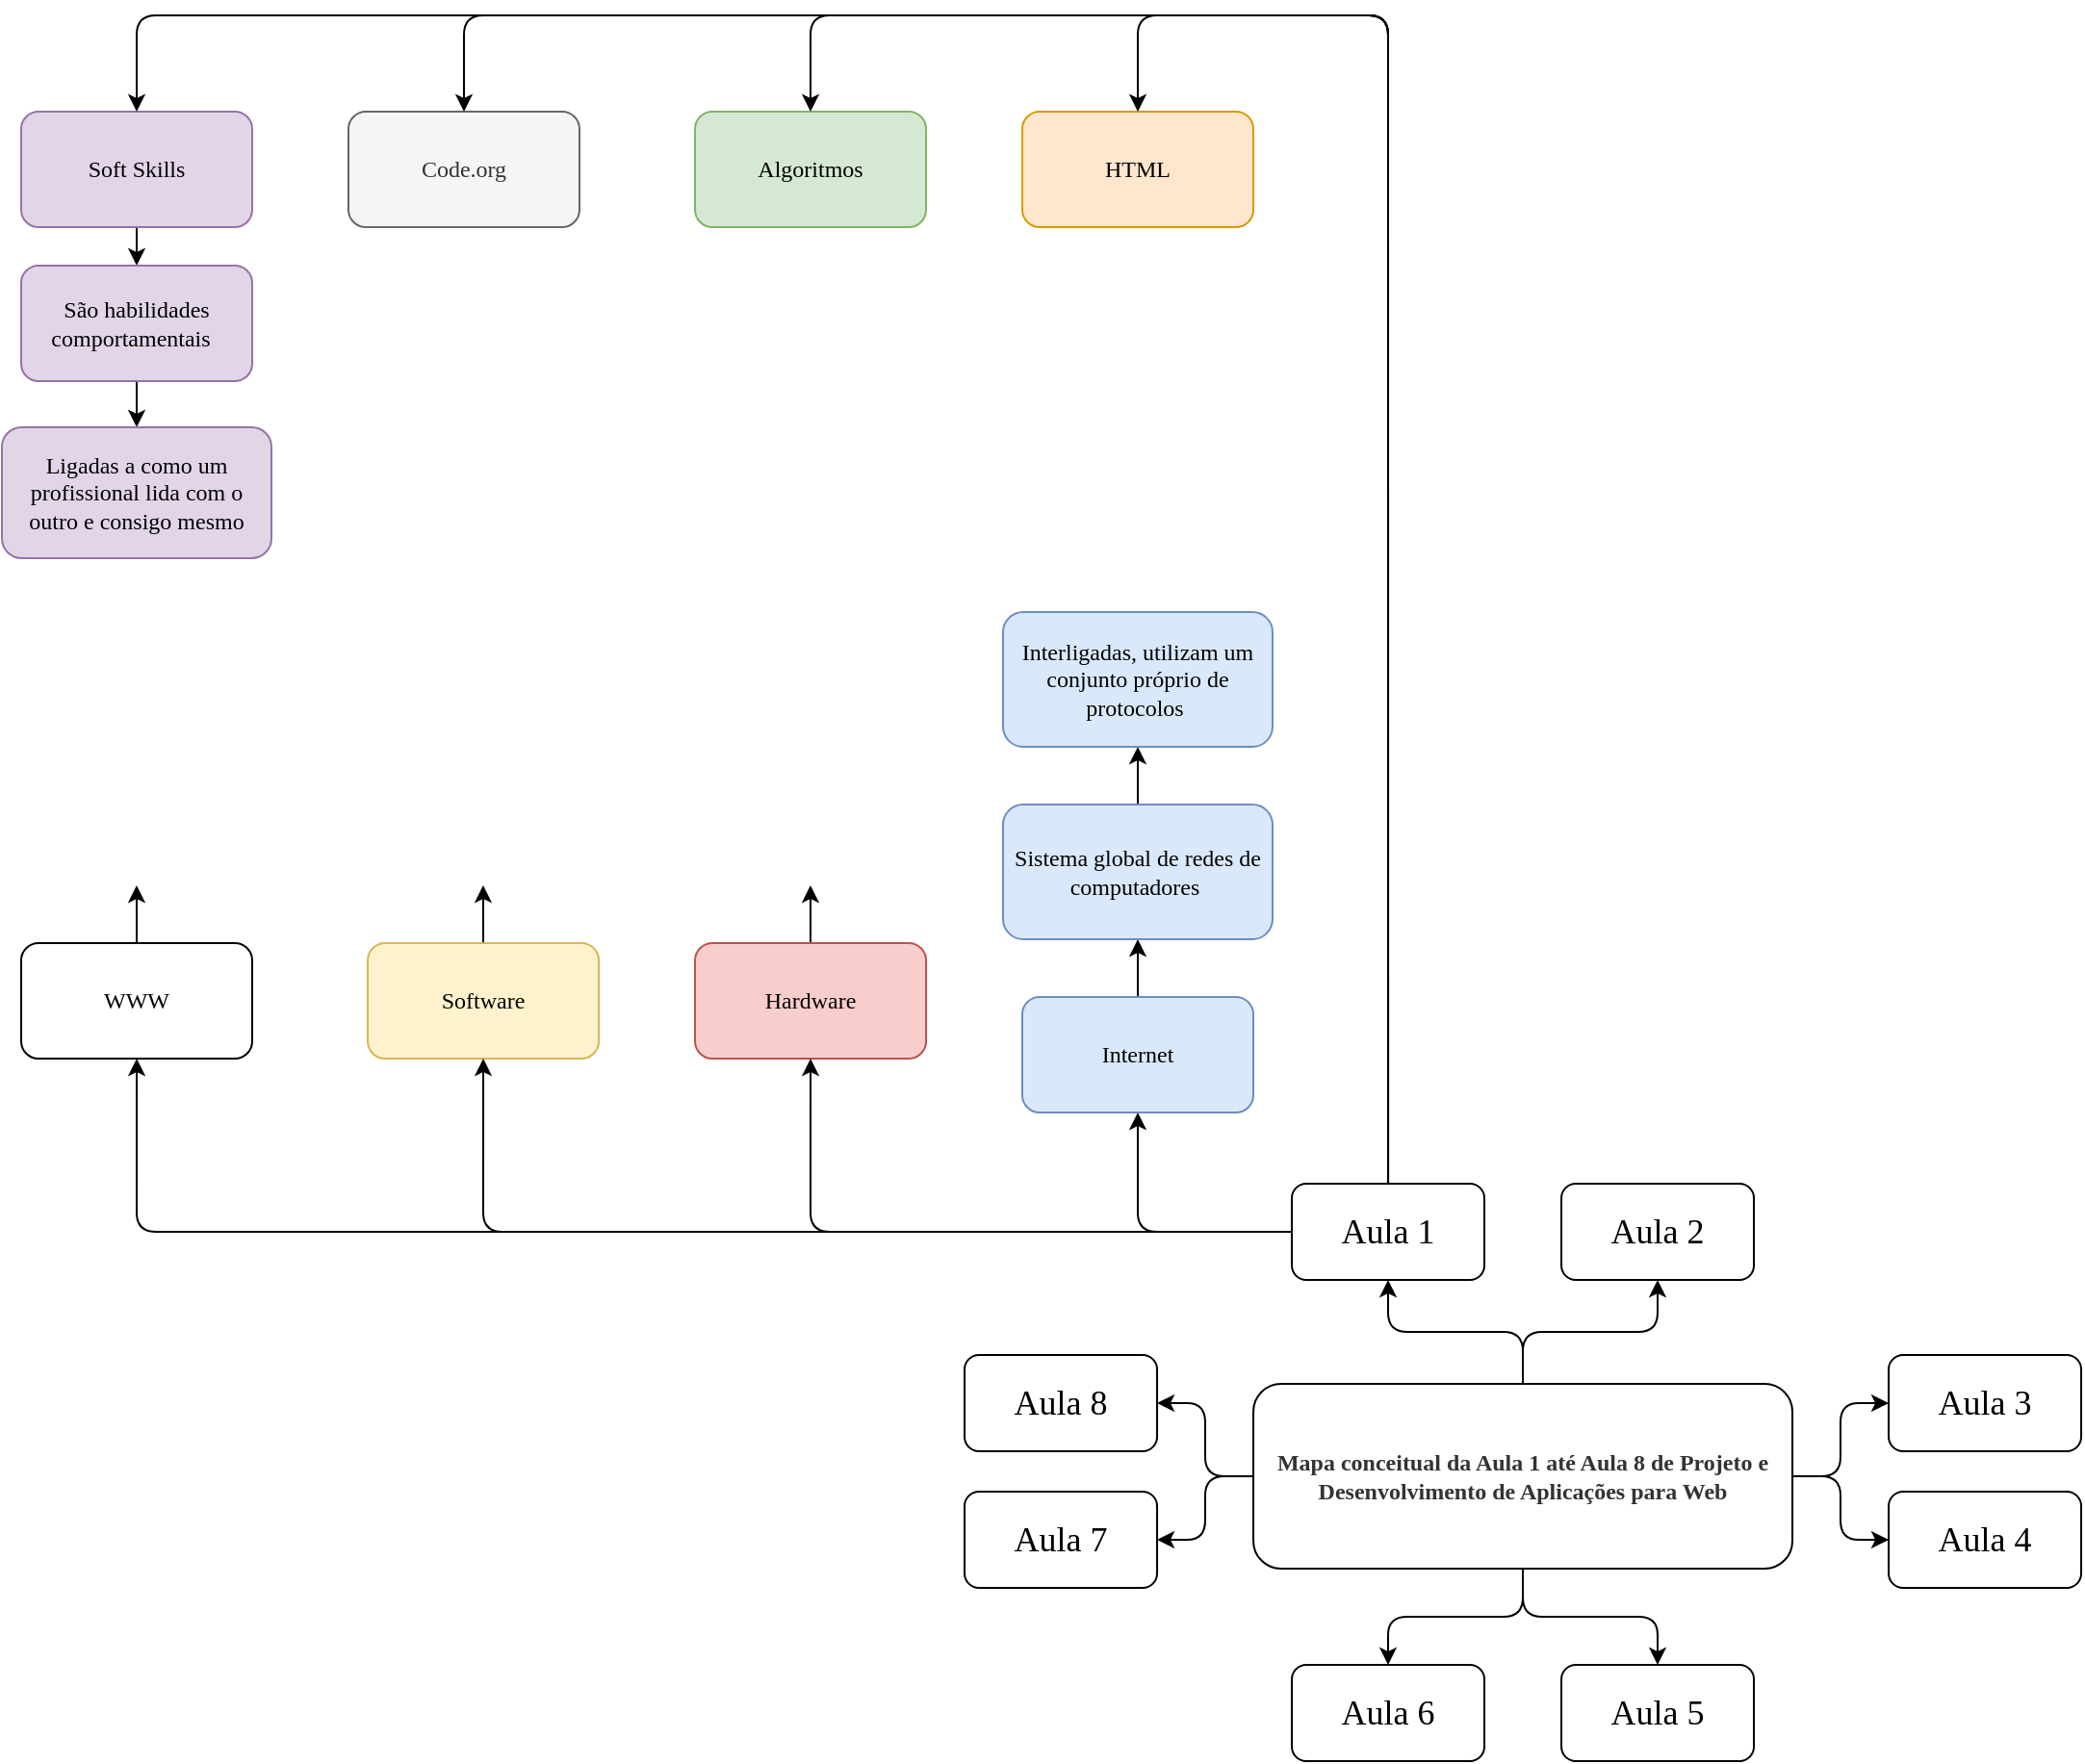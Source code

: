 <mxfile version="17.5.0" type="github"><diagram id="QyEJgXoEOEQSnqgT4BB6" name="Page-1"><mxGraphModel dx="1497" dy="776" grid="1" gridSize="10" guides="1" tooltips="1" connect="1" arrows="1" fold="1" page="1" pageScale="1" pageWidth="3300" pageHeight="2339" math="0" shadow="0"><root><mxCell id="0"/><mxCell id="1" parent="0"/><mxCell id="gb70pEuvpdJBa86swqlE-16" value="" style="edgeStyle=orthogonalEdgeStyle;rounded=1;orthogonalLoop=1;jettySize=auto;html=1;fontFamily=Verdana;fontSize=12;" edge="1" parent="1" source="gb70pEuvpdJBa86swqlE-2" target="gb70pEuvpdJBa86swqlE-9"><mxGeometry relative="1" as="geometry"/></mxCell><mxCell id="gb70pEuvpdJBa86swqlE-17" value="" style="edgeStyle=orthogonalEdgeStyle;rounded=1;orthogonalLoop=1;jettySize=auto;html=1;fontFamily=Verdana;fontSize=12;" edge="1" parent="1" source="gb70pEuvpdJBa86swqlE-2" target="gb70pEuvpdJBa86swqlE-13"><mxGeometry relative="1" as="geometry"/></mxCell><mxCell id="gb70pEuvpdJBa86swqlE-18" value="" style="edgeStyle=orthogonalEdgeStyle;rounded=1;orthogonalLoop=1;jettySize=auto;html=1;fontFamily=Verdana;fontSize=12;" edge="1" parent="1" source="gb70pEuvpdJBa86swqlE-2" target="gb70pEuvpdJBa86swqlE-11"><mxGeometry relative="1" as="geometry"/></mxCell><mxCell id="gb70pEuvpdJBa86swqlE-19" value="" style="edgeStyle=orthogonalEdgeStyle;rounded=1;orthogonalLoop=1;jettySize=auto;html=1;fontFamily=Verdana;fontSize=12;" edge="1" parent="1" source="gb70pEuvpdJBa86swqlE-2" target="gb70pEuvpdJBa86swqlE-15"><mxGeometry relative="1" as="geometry"/></mxCell><mxCell id="gb70pEuvpdJBa86swqlE-2" value="&lt;span style=&quot;color: rgb(51 , 51 , 51)&quot;&gt;Mapa conceitual da Aula 1 até Aula 8 de Projeto e Desenvolvimento de Aplicações para Web&lt;/span&gt;" style="rounded=1;whiteSpace=wrap;html=1;fontStyle=1;fontFamily=Verdana;" vertex="1" parent="1"><mxGeometry x="1640.02" y="1201" width="280" height="96" as="geometry"/></mxCell><mxCell id="gb70pEuvpdJBa86swqlE-26" value="" style="edgeStyle=orthogonalEdgeStyle;rounded=1;orthogonalLoop=1;jettySize=auto;html=1;fontFamily=Verdana;fontSize=12;" edge="1" parent="1" source="gb70pEuvpdJBa86swqlE-6" target="gb70pEuvpdJBa86swqlE-25"><mxGeometry relative="1" as="geometry"/></mxCell><mxCell id="gb70pEuvpdJBa86swqlE-6" value="&lt;font style=&quot;font-size: 18px&quot;&gt;Aula 1&lt;/font&gt;" style="rounded=1;whiteSpace=wrap;html=1;fontFamily=Verdana;" vertex="1" parent="1"><mxGeometry x="1660.02" y="1097" width="100" height="50" as="geometry"/></mxCell><mxCell id="gb70pEuvpdJBa86swqlE-9" value="&lt;font style=&quot;font-size: 18px&quot;&gt;Aula 2&lt;br&gt;&lt;/font&gt;" style="rounded=1;whiteSpace=wrap;html=1;fontFamily=Verdana;" vertex="1" parent="1"><mxGeometry x="1800.02" y="1097" width="100" height="50" as="geometry"/></mxCell><mxCell id="gb70pEuvpdJBa86swqlE-10" value="&lt;font style=&quot;font-size: 18px&quot;&gt;Aula 6&lt;/font&gt;" style="rounded=1;whiteSpace=wrap;html=1;fontFamily=Verdana;" vertex="1" parent="1"><mxGeometry x="1660.02" y="1347" width="100" height="50" as="geometry"/></mxCell><mxCell id="gb70pEuvpdJBa86swqlE-11" value="&lt;font style=&quot;font-size: 18px&quot;&gt;Aula 5&lt;br&gt;&lt;/font&gt;" style="rounded=1;whiteSpace=wrap;html=1;fontFamily=Verdana;" vertex="1" parent="1"><mxGeometry x="1800.02" y="1347" width="100" height="50" as="geometry"/></mxCell><mxCell id="gb70pEuvpdJBa86swqlE-12" value="&lt;font style=&quot;font-size: 18px&quot;&gt;Aula 3&lt;/font&gt;" style="rounded=1;whiteSpace=wrap;html=1;fontFamily=Verdana;" vertex="1" parent="1"><mxGeometry x="1970.02" y="1186" width="100" height="50" as="geometry"/></mxCell><mxCell id="gb70pEuvpdJBa86swqlE-13" value="&lt;font style=&quot;font-size: 18px&quot;&gt;Aula 4&lt;br&gt;&lt;/font&gt;" style="rounded=1;whiteSpace=wrap;html=1;fontFamily=Verdana;" vertex="1" parent="1"><mxGeometry x="1970.02" y="1257" width="100" height="50" as="geometry"/></mxCell><mxCell id="gb70pEuvpdJBa86swqlE-14" value="&lt;font style=&quot;font-size: 18px&quot;&gt;Aula 8&lt;/font&gt;" style="rounded=1;whiteSpace=wrap;html=1;fontFamily=Verdana;" vertex="1" parent="1"><mxGeometry x="1490.02" y="1186" width="100" height="50" as="geometry"/></mxCell><mxCell id="gb70pEuvpdJBa86swqlE-15" value="&lt;font style=&quot;font-size: 18px&quot;&gt;Aula 7&lt;/font&gt;" style="rounded=1;whiteSpace=wrap;html=1;fontFamily=Verdana;" vertex="1" parent="1"><mxGeometry x="1490.02" y="1257" width="100" height="50" as="geometry"/></mxCell><mxCell id="gb70pEuvpdJBa86swqlE-20" value="" style="edgeStyle=orthogonalEdgeStyle;rounded=1;orthogonalLoop=1;jettySize=auto;html=1;fontFamily=Verdana;fontSize=12;entryX=1;entryY=0.5;entryDx=0;entryDy=0;exitX=0;exitY=0.5;exitDx=0;exitDy=0;" edge="1" parent="1" source="gb70pEuvpdJBa86swqlE-2" target="gb70pEuvpdJBa86swqlE-14"><mxGeometry relative="1" as="geometry"><mxPoint x="1650.02" y="1259.043" as="sourcePoint"/><mxPoint x="1600.02" y="1292" as="targetPoint"/></mxGeometry></mxCell><mxCell id="gb70pEuvpdJBa86swqlE-21" value="" style="edgeStyle=orthogonalEdgeStyle;rounded=1;orthogonalLoop=1;jettySize=auto;html=1;fontFamily=Verdana;fontSize=12;entryX=0.5;entryY=1;entryDx=0;entryDy=0;exitX=0.5;exitY=0;exitDx=0;exitDy=0;" edge="1" parent="1" source="gb70pEuvpdJBa86swqlE-2" target="gb70pEuvpdJBa86swqlE-6"><mxGeometry relative="1" as="geometry"><mxPoint x="1790.02" y="1211" as="sourcePoint"/><mxPoint x="1860.02" y="1157" as="targetPoint"/></mxGeometry></mxCell><mxCell id="gb70pEuvpdJBa86swqlE-22" value="" style="edgeStyle=orthogonalEdgeStyle;rounded=1;orthogonalLoop=1;jettySize=auto;html=1;fontFamily=Verdana;fontSize=12;entryX=0;entryY=0.5;entryDx=0;entryDy=0;exitX=1;exitY=0.5;exitDx=0;exitDy=0;" edge="1" parent="1" source="gb70pEuvpdJBa86swqlE-2" target="gb70pEuvpdJBa86swqlE-12"><mxGeometry relative="1" as="geometry"><mxPoint x="1930.02" y="1259" as="sourcePoint"/><mxPoint x="1980.02" y="1292.03" as="targetPoint"/></mxGeometry></mxCell><mxCell id="gb70pEuvpdJBa86swqlE-23" value="" style="edgeStyle=orthogonalEdgeStyle;rounded=1;orthogonalLoop=1;jettySize=auto;html=1;fontFamily=Verdana;fontSize=12;entryX=0.5;entryY=0;entryDx=0;entryDy=0;exitX=0.5;exitY=1;exitDx=0;exitDy=0;" edge="1" parent="1" source="gb70pEuvpdJBa86swqlE-2" target="gb70pEuvpdJBa86swqlE-10"><mxGeometry relative="1" as="geometry"><mxPoint x="1790.02" y="1307.0" as="sourcePoint"/><mxPoint x="1860.02" y="1357" as="targetPoint"/></mxGeometry></mxCell><mxCell id="gb70pEuvpdJBa86swqlE-30" value="" style="edgeStyle=orthogonalEdgeStyle;rounded=1;orthogonalLoop=1;jettySize=auto;html=1;fontFamily=Verdana;fontSize=12;" edge="1" parent="1" source="gb70pEuvpdJBa86swqlE-25" target="gb70pEuvpdJBa86swqlE-29"><mxGeometry relative="1" as="geometry"/></mxCell><mxCell id="gb70pEuvpdJBa86swqlE-25" value="Internet" style="whiteSpace=wrap;html=1;fontFamily=Verdana;rounded=1;fillColor=#dae8fc;strokeColor=#6c8ebf;" vertex="1" parent="1"><mxGeometry x="1520" y="1000" width="120" height="60" as="geometry"/></mxCell><mxCell id="gb70pEuvpdJBa86swqlE-33" value="" style="edgeStyle=orthogonalEdgeStyle;rounded=1;orthogonalLoop=1;jettySize=auto;html=1;fontFamily=Verdana;fontSize=12;" edge="1" parent="1" source="gb70pEuvpdJBa86swqlE-29" target="gb70pEuvpdJBa86swqlE-32"><mxGeometry relative="1" as="geometry"/></mxCell><mxCell id="gb70pEuvpdJBa86swqlE-29" value="Sistema global de redes de computadores&amp;nbsp;" style="whiteSpace=wrap;html=1;fontFamily=Verdana;rounded=1;fillColor=#dae8fc;strokeColor=#6c8ebf;" vertex="1" parent="1"><mxGeometry x="1510" y="900" width="140" height="70" as="geometry"/></mxCell><mxCell id="gb70pEuvpdJBa86swqlE-32" value="Interligadas, utilizam um conjunto próprio de protocolos&amp;nbsp;" style="whiteSpace=wrap;html=1;fontFamily=Verdana;rounded=1;fillColor=#dae8fc;strokeColor=#6c8ebf;" vertex="1" parent="1"><mxGeometry x="1510" y="800" width="140" height="70" as="geometry"/></mxCell><mxCell id="gb70pEuvpdJBa86swqlE-34" value="" style="edgeStyle=orthogonalEdgeStyle;rounded=1;orthogonalLoop=1;jettySize=auto;html=1;fontFamily=Verdana;fontSize=12;" edge="1" parent="1" source="gb70pEuvpdJBa86swqlE-35"><mxGeometry relative="1" as="geometry"><mxPoint x="1409.957" y="942" as="targetPoint"/></mxGeometry></mxCell><mxCell id="gb70pEuvpdJBa86swqlE-35" value="Hardware" style="whiteSpace=wrap;html=1;fontFamily=Verdana;rounded=1;fillColor=#f8cecc;strokeColor=#b85450;" vertex="1" parent="1"><mxGeometry x="1350.02" y="972" width="120" height="60" as="geometry"/></mxCell><mxCell id="gb70pEuvpdJBa86swqlE-40" value="" style="edgeStyle=orthogonalEdgeStyle;rounded=1;orthogonalLoop=1;jettySize=auto;html=1;fontFamily=Verdana;fontSize=12;exitX=0;exitY=0.5;exitDx=0;exitDy=0;entryX=0.5;entryY=1;entryDx=0;entryDy=0;" edge="1" parent="1" source="gb70pEuvpdJBa86swqlE-6" target="gb70pEuvpdJBa86swqlE-35"><mxGeometry relative="1" as="geometry"><mxPoint x="1670.02" y="1132" as="sourcePoint"/><mxPoint x="1589.977" y="1042" as="targetPoint"/></mxGeometry></mxCell><mxCell id="gb70pEuvpdJBa86swqlE-41" value="" style="edgeStyle=orthogonalEdgeStyle;rounded=1;orthogonalLoop=1;jettySize=auto;html=1;fontFamily=Verdana;fontSize=12;" edge="1" parent="1" source="gb70pEuvpdJBa86swqlE-42"><mxGeometry relative="1" as="geometry"><mxPoint x="1239.957" y="942" as="targetPoint"/></mxGeometry></mxCell><mxCell id="gb70pEuvpdJBa86swqlE-42" value="Software" style="whiteSpace=wrap;html=1;fontFamily=Verdana;rounded=1;fillColor=#fff2cc;strokeColor=#d6b656;" vertex="1" parent="1"><mxGeometry x="1180.02" y="972" width="120" height="60" as="geometry"/></mxCell><mxCell id="gb70pEuvpdJBa86swqlE-46" value="" style="edgeStyle=orthogonalEdgeStyle;rounded=1;orthogonalLoop=1;jettySize=auto;html=1;fontFamily=Verdana;fontSize=12;exitX=0;exitY=0.5;exitDx=0;exitDy=0;entryX=0.5;entryY=1;entryDx=0;entryDy=0;" edge="1" parent="1" source="gb70pEuvpdJBa86swqlE-6" target="gb70pEuvpdJBa86swqlE-42"><mxGeometry relative="1" as="geometry"><mxPoint x="1670.02" y="1132" as="sourcePoint"/><mxPoint x="1420.02" y="1042" as="targetPoint"/><Array as="points"><mxPoint x="1240.02" y="1122"/></Array></mxGeometry></mxCell><mxCell id="gb70pEuvpdJBa86swqlE-47" value="" style="edgeStyle=orthogonalEdgeStyle;rounded=1;orthogonalLoop=1;jettySize=auto;html=1;fontFamily=Verdana;fontSize=12;" edge="1" parent="1" source="gb70pEuvpdJBa86swqlE-48"><mxGeometry relative="1" as="geometry"><mxPoint x="1059.957" y="942" as="targetPoint"/></mxGeometry></mxCell><mxCell id="gb70pEuvpdJBa86swqlE-48" value="WWW" style="whiteSpace=wrap;html=1;fontFamily=Verdana;rounded=1;" vertex="1" parent="1"><mxGeometry x="1000" y="972" width="120" height="60" as="geometry"/></mxCell><mxCell id="gb70pEuvpdJBa86swqlE-52" value="" style="edgeStyle=orthogonalEdgeStyle;rounded=1;orthogonalLoop=1;jettySize=auto;html=1;fontFamily=Verdana;fontSize=12;exitX=0;exitY=0.5;exitDx=0;exitDy=0;entryX=0.5;entryY=1;entryDx=0;entryDy=0;" edge="1" parent="1"><mxGeometry relative="1" as="geometry"><mxPoint x="1480.02" y="1122" as="sourcePoint"/><mxPoint x="1060.02" y="1032" as="targetPoint"/><Array as="points"><mxPoint x="1060.02" y="1122"/></Array></mxGeometry></mxCell><mxCell id="gb70pEuvpdJBa86swqlE-53" value="HTML" style="whiteSpace=wrap;html=1;fontFamily=Verdana;rounded=1;fillColor=#ffe6cc;strokeColor=#d79b00;" vertex="1" parent="1"><mxGeometry x="1520.02" y="540" width="120" height="60" as="geometry"/></mxCell><mxCell id="gb70pEuvpdJBa86swqlE-54" value="Algoritmos" style="whiteSpace=wrap;html=1;fontFamily=Verdana;rounded=1;fillColor=#d5e8d4;strokeColor=#82b366;" vertex="1" parent="1"><mxGeometry x="1350.02" y="540" width="120" height="60" as="geometry"/></mxCell><mxCell id="gb70pEuvpdJBa86swqlE-56" value="" style="edgeStyle=orthogonalEdgeStyle;rounded=1;orthogonalLoop=1;jettySize=auto;html=1;fontFamily=Verdana;fontSize=12;entryX=0.5;entryY=0;entryDx=0;entryDy=0;exitX=0.5;exitY=0;exitDx=0;exitDy=0;" edge="1" parent="1" source="gb70pEuvpdJBa86swqlE-6" target="gb70pEuvpdJBa86swqlE-53"><mxGeometry relative="1" as="geometry"><mxPoint x="1713.02" y="1090" as="sourcePoint"/><mxPoint x="1590.02" y="1042" as="targetPoint"/><Array as="points"><mxPoint x="1710" y="490"/><mxPoint x="1580" y="490"/></Array></mxGeometry></mxCell><mxCell id="gb70pEuvpdJBa86swqlE-1805" value="" style="edgeStyle=orthogonalEdgeStyle;rounded=1;orthogonalLoop=1;jettySize=auto;html=1;fontFamily=Verdana;fontSize=12;entryX=0.5;entryY=0;entryDx=0;entryDy=0;exitX=0.5;exitY=0;exitDx=0;exitDy=0;" edge="1" parent="1" source="gb70pEuvpdJBa86swqlE-6" target="gb70pEuvpdJBa86swqlE-54"><mxGeometry relative="1" as="geometry"><mxPoint x="1720.02" y="1107" as="sourcePoint"/><mxPoint x="1590.02" y="550" as="targetPoint"/><Array as="points"><mxPoint x="1710" y="490"/><mxPoint x="1410" y="490"/></Array></mxGeometry></mxCell><mxCell id="gb70pEuvpdJBa86swqlE-1811" value="Code.org" style="whiteSpace=wrap;html=1;fontFamily=Verdana;rounded=1;fillColor=#f5f5f5;fontColor=#333333;strokeColor=#666666;" vertex="1" parent="1"><mxGeometry x="1170" y="540" width="120" height="60" as="geometry"/></mxCell><mxCell id="gb70pEuvpdJBa86swqlE-1818" value="" style="edgeStyle=orthogonalEdgeStyle;rounded=1;orthogonalLoop=1;jettySize=auto;html=1;fontFamily=Verdana;fontSize=12;" edge="1" parent="1" source="gb70pEuvpdJBa86swqlE-1812" target="gb70pEuvpdJBa86swqlE-1817"><mxGeometry relative="1" as="geometry"/></mxCell><mxCell id="gb70pEuvpdJBa86swqlE-1812" value="Soft Skills" style="whiteSpace=wrap;html=1;fontFamily=Verdana;rounded=1;fillColor=#e1d5e7;strokeColor=#9673a6;" vertex="1" parent="1"><mxGeometry x="1000" y="540" width="120" height="60" as="geometry"/></mxCell><mxCell id="gb70pEuvpdJBa86swqlE-1815" value="" style="edgeStyle=orthogonalEdgeStyle;rounded=1;orthogonalLoop=1;jettySize=auto;html=1;fontFamily=Verdana;fontSize=12;entryX=0.5;entryY=0;entryDx=0;entryDy=0;exitX=0.5;exitY=0;exitDx=0;exitDy=0;" edge="1" parent="1" source="gb70pEuvpdJBa86swqlE-6" target="gb70pEuvpdJBa86swqlE-1811"><mxGeometry relative="1" as="geometry"><mxPoint x="1710" y="1100" as="sourcePoint"/><mxPoint x="1420.02" y="550" as="targetPoint"/><Array as="points"><mxPoint x="1710" y="490"/><mxPoint x="1230" y="490"/></Array></mxGeometry></mxCell><mxCell id="gb70pEuvpdJBa86swqlE-1816" value="" style="edgeStyle=orthogonalEdgeStyle;rounded=1;orthogonalLoop=1;jettySize=auto;html=1;fontFamily=Verdana;fontSize=12;entryX=0.5;entryY=0;entryDx=0;entryDy=0;exitX=0.5;exitY=0;exitDx=0;exitDy=0;" edge="1" parent="1" source="gb70pEuvpdJBa86swqlE-6"><mxGeometry relative="1" as="geometry"><mxPoint x="1540.02" y="1097" as="sourcePoint"/><mxPoint x="1060" y="540" as="targetPoint"/><Array as="points"><mxPoint x="1710" y="490"/><mxPoint x="1060" y="490"/></Array></mxGeometry></mxCell><mxCell id="gb70pEuvpdJBa86swqlE-1820" value="" style="edgeStyle=orthogonalEdgeStyle;rounded=1;orthogonalLoop=1;jettySize=auto;html=1;fontFamily=Verdana;fontSize=12;" edge="1" parent="1" source="gb70pEuvpdJBa86swqlE-1817" target="gb70pEuvpdJBa86swqlE-1819"><mxGeometry relative="1" as="geometry"/></mxCell><mxCell id="gb70pEuvpdJBa86swqlE-1817" value="São habilidades comportamentais&amp;nbsp;&amp;nbsp;" style="whiteSpace=wrap;html=1;fontFamily=Verdana;rounded=1;fillColor=#e1d5e7;strokeColor=#9673a6;" vertex="1" parent="1"><mxGeometry x="1000" y="620" width="120" height="60" as="geometry"/></mxCell><mxCell id="gb70pEuvpdJBa86swqlE-1819" value="Ligadas a como um profissional lida com o outro e consigo mesmo" style="whiteSpace=wrap;html=1;fontFamily=Verdana;rounded=1;fillColor=#e1d5e7;strokeColor=#9673a6;" vertex="1" parent="1"><mxGeometry x="990" y="704" width="140" height="68" as="geometry"/></mxCell></root></mxGraphModel></diagram></mxfile>